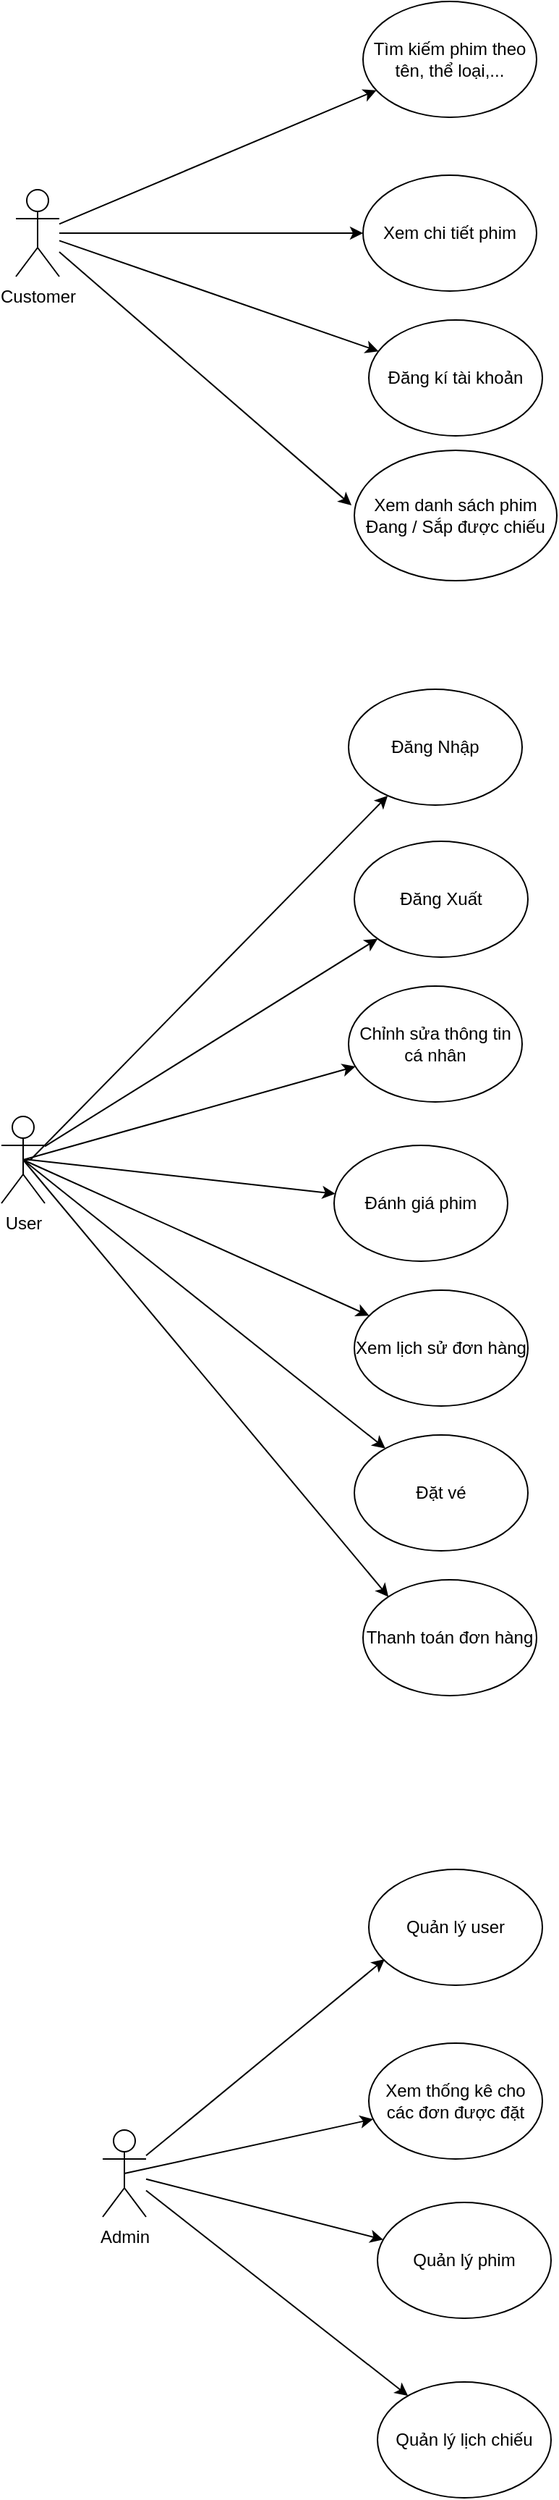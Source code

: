 <mxfile version="21.1.8" type="github">
  <diagram name="Trang-1" id="27Dqmn4jloWZ2EsQ8YqA">
    <mxGraphModel dx="1393" dy="835" grid="1" gridSize="10" guides="1" tooltips="1" connect="1" arrows="1" fold="1" page="1" pageScale="1" pageWidth="827" pageHeight="1169" math="0" shadow="0">
      <root>
        <mxCell id="0" />
        <mxCell id="1" parent="0" />
        <mxCell id="eiyXgNzEFOhZKsBE6SMP-1" value="Customer&lt;br&gt;" style="shape=umlActor;verticalLabelPosition=bottom;verticalAlign=top;html=1;outlineConnect=0;" parent="1" vertex="1">
          <mxGeometry x="110" y="200" width="30" height="60" as="geometry" />
        </mxCell>
        <mxCell id="eiyXgNzEFOhZKsBE6SMP-2" value="" style="endArrow=classic;html=1;rounded=0;" parent="1" source="eiyXgNzEFOhZKsBE6SMP-1" target="eiyXgNzEFOhZKsBE6SMP-3" edge="1">
          <mxGeometry width="50" height="50" relative="1" as="geometry">
            <mxPoint x="190" y="280" as="sourcePoint" />
            <mxPoint x="520" y="220" as="targetPoint" />
          </mxGeometry>
        </mxCell>
        <mxCell id="eiyXgNzEFOhZKsBE6SMP-3" value="Đăng kí tài khoản" style="ellipse;whiteSpace=wrap;html=1;" parent="1" vertex="1">
          <mxGeometry x="354" y="290" width="120" height="80" as="geometry" />
        </mxCell>
        <mxCell id="eiyXgNzEFOhZKsBE6SMP-4" value="Xem danh sách phim&lt;br&gt;Đang / Sắp được chiếu" style="ellipse;whiteSpace=wrap;html=1;" parent="1" vertex="1">
          <mxGeometry x="344" y="380" width="140" height="90" as="geometry" />
        </mxCell>
        <mxCell id="eiyXgNzEFOhZKsBE6SMP-5" value="" style="endArrow=classic;html=1;rounded=0;entryX=-0.014;entryY=0.422;entryDx=0;entryDy=0;entryPerimeter=0;" parent="1" source="eiyXgNzEFOhZKsBE6SMP-1" target="eiyXgNzEFOhZKsBE6SMP-4" edge="1">
          <mxGeometry width="50" height="50" relative="1" as="geometry">
            <mxPoint x="140" y="320" as="sourcePoint" />
            <mxPoint x="320" y="410" as="targetPoint" />
          </mxGeometry>
        </mxCell>
        <mxCell id="eiyXgNzEFOhZKsBE6SMP-6" value="" style="endArrow=classic;html=1;rounded=0;" parent="1" source="eiyXgNzEFOhZKsBE6SMP-1" target="eiyXgNzEFOhZKsBE6SMP-7" edge="1">
          <mxGeometry width="50" height="50" relative="1" as="geometry">
            <mxPoint x="180" y="250" as="sourcePoint" />
            <mxPoint x="330" y="240" as="targetPoint" />
          </mxGeometry>
        </mxCell>
        <mxCell id="eiyXgNzEFOhZKsBE6SMP-7" value="Xem chi tiết phim" style="ellipse;whiteSpace=wrap;html=1;" parent="1" vertex="1">
          <mxGeometry x="350" y="190" width="120" height="80" as="geometry" />
        </mxCell>
        <mxCell id="eiyXgNzEFOhZKsBE6SMP-8" value="Tìm kiếm phim theo tên, thể loại,..." style="ellipse;whiteSpace=wrap;html=1;" parent="1" vertex="1">
          <mxGeometry x="350" y="70" width="120" height="80" as="geometry" />
        </mxCell>
        <mxCell id="eiyXgNzEFOhZKsBE6SMP-9" value="" style="endArrow=classic;html=1;rounded=0;" parent="1" source="eiyXgNzEFOhZKsBE6SMP-1" target="eiyXgNzEFOhZKsBE6SMP-8" edge="1">
          <mxGeometry width="50" height="50" relative="1" as="geometry">
            <mxPoint x="170" y="220" as="sourcePoint" />
            <mxPoint x="310" y="140" as="targetPoint" />
          </mxGeometry>
        </mxCell>
        <mxCell id="eiyXgNzEFOhZKsBE6SMP-11" value="User&lt;br&gt;&lt;br&gt;" style="shape=umlActor;verticalLabelPosition=bottom;verticalAlign=top;html=1;outlineConnect=0;" parent="1" vertex="1">
          <mxGeometry x="100" y="840" width="30" height="60" as="geometry" />
        </mxCell>
        <mxCell id="eiyXgNzEFOhZKsBE6SMP-14" value="Đăng Nhập" style="ellipse;whiteSpace=wrap;html=1;" parent="1" vertex="1">
          <mxGeometry x="340" y="545" width="120" height="80" as="geometry" />
        </mxCell>
        <mxCell id="eiyXgNzEFOhZKsBE6SMP-15" value="Đăng Xuất" style="ellipse;whiteSpace=wrap;html=1;" parent="1" vertex="1">
          <mxGeometry x="344" y="650" width="120" height="80" as="geometry" />
        </mxCell>
        <mxCell id="eiyXgNzEFOhZKsBE6SMP-16" value="Chỉnh sửa thông tin cá nhân" style="ellipse;whiteSpace=wrap;html=1;" parent="1" vertex="1">
          <mxGeometry x="340" y="750" width="120" height="80" as="geometry" />
        </mxCell>
        <mxCell id="eiyXgNzEFOhZKsBE6SMP-17" value="Đánh giá phim" style="ellipse;whiteSpace=wrap;html=1;" parent="1" vertex="1">
          <mxGeometry x="330" y="860" width="120" height="80" as="geometry" />
        </mxCell>
        <mxCell id="eiyXgNzEFOhZKsBE6SMP-18" value="Xem lịch sử đơn hàng" style="ellipse;whiteSpace=wrap;html=1;" parent="1" vertex="1">
          <mxGeometry x="344" y="960" width="120" height="80" as="geometry" />
        </mxCell>
        <mxCell id="eiyXgNzEFOhZKsBE6SMP-19" value="Đặt vé" style="ellipse;whiteSpace=wrap;html=1;" parent="1" vertex="1">
          <mxGeometry x="344" y="1060" width="120" height="80" as="geometry" />
        </mxCell>
        <mxCell id="eiyXgNzEFOhZKsBE6SMP-20" value="Thanh toán đơn hàng" style="ellipse;whiteSpace=wrap;html=1;" parent="1" vertex="1">
          <mxGeometry x="350" y="1160" width="120" height="80" as="geometry" />
        </mxCell>
        <mxCell id="eiyXgNzEFOhZKsBE6SMP-22" value="Admin" style="shape=umlActor;verticalLabelPosition=bottom;verticalAlign=top;html=1;outlineConnect=0;" parent="1" vertex="1">
          <mxGeometry x="170" y="1540" width="30" height="60" as="geometry" />
        </mxCell>
        <mxCell id="eiyXgNzEFOhZKsBE6SMP-23" value="Quản lý user" style="ellipse;whiteSpace=wrap;html=1;" parent="1" vertex="1">
          <mxGeometry x="354" y="1360" width="120" height="80" as="geometry" />
        </mxCell>
        <mxCell id="eiyXgNzEFOhZKsBE6SMP-24" value="Xem thống kê cho các đơn được đặt" style="ellipse;whiteSpace=wrap;html=1;" parent="1" vertex="1">
          <mxGeometry x="354" y="1480" width="120" height="80" as="geometry" />
        </mxCell>
        <mxCell id="eiyXgNzEFOhZKsBE6SMP-25" value="Quản lý phim" style="ellipse;whiteSpace=wrap;html=1;" parent="1" vertex="1">
          <mxGeometry x="360" y="1590" width="120" height="80" as="geometry" />
        </mxCell>
        <mxCell id="eiyXgNzEFOhZKsBE6SMP-26" value="Quản lý lịch chiếu" style="ellipse;whiteSpace=wrap;html=1;" parent="1" vertex="1">
          <mxGeometry x="360" y="1714" width="120" height="80" as="geometry" />
        </mxCell>
        <mxCell id="eiyXgNzEFOhZKsBE6SMP-27" value="" style="endArrow=classic;html=1;rounded=0;exitX=0.5;exitY=0.5;exitDx=0;exitDy=0;exitPerimeter=0;" parent="1" source="eiyXgNzEFOhZKsBE6SMP-11" target="eiyXgNzEFOhZKsBE6SMP-14" edge="1">
          <mxGeometry width="50" height="50" relative="1" as="geometry">
            <mxPoint x="390" y="1020" as="sourcePoint" />
            <mxPoint x="440" y="970" as="targetPoint" />
            <Array as="points">
              <mxPoint x="120" y="870" />
            </Array>
          </mxGeometry>
        </mxCell>
        <mxCell id="eiyXgNzEFOhZKsBE6SMP-34" value="" style="endArrow=classic;html=1;rounded=0;" parent="1" source="eiyXgNzEFOhZKsBE6SMP-11" target="eiyXgNzEFOhZKsBE6SMP-15" edge="1">
          <mxGeometry width="50" height="50" relative="1" as="geometry">
            <mxPoint x="390" y="1020" as="sourcePoint" />
            <mxPoint x="440" y="970" as="targetPoint" />
          </mxGeometry>
        </mxCell>
        <mxCell id="eiyXgNzEFOhZKsBE6SMP-35" value="" style="endArrow=classic;html=1;rounded=0;exitX=0.5;exitY=0.5;exitDx=0;exitDy=0;exitPerimeter=0;" parent="1" source="eiyXgNzEFOhZKsBE6SMP-11" target="eiyXgNzEFOhZKsBE6SMP-16" edge="1">
          <mxGeometry width="50" height="50" relative="1" as="geometry">
            <mxPoint x="140" y="871" as="sourcePoint" />
            <mxPoint x="370" y="727" as="targetPoint" />
          </mxGeometry>
        </mxCell>
        <mxCell id="eiyXgNzEFOhZKsBE6SMP-36" value="" style="endArrow=classic;html=1;rounded=0;" parent="1" target="eiyXgNzEFOhZKsBE6SMP-17" edge="1">
          <mxGeometry width="50" height="50" relative="1" as="geometry">
            <mxPoint x="120" y="870" as="sourcePoint" />
            <mxPoint x="380" y="737" as="targetPoint" />
          </mxGeometry>
        </mxCell>
        <mxCell id="eiyXgNzEFOhZKsBE6SMP-37" value="" style="endArrow=classic;html=1;rounded=0;exitX=0.5;exitY=0.5;exitDx=0;exitDy=0;exitPerimeter=0;" parent="1" source="eiyXgNzEFOhZKsBE6SMP-11" target="eiyXgNzEFOhZKsBE6SMP-18" edge="1">
          <mxGeometry width="50" height="50" relative="1" as="geometry">
            <mxPoint x="160" y="891" as="sourcePoint" />
            <mxPoint x="390" y="747" as="targetPoint" />
          </mxGeometry>
        </mxCell>
        <mxCell id="eiyXgNzEFOhZKsBE6SMP-38" value="" style="endArrow=classic;html=1;rounded=0;exitX=0.5;exitY=0.5;exitDx=0;exitDy=0;exitPerimeter=0;" parent="1" source="eiyXgNzEFOhZKsBE6SMP-11" target="eiyXgNzEFOhZKsBE6SMP-19" edge="1">
          <mxGeometry width="50" height="50" relative="1" as="geometry">
            <mxPoint x="125" y="880" as="sourcePoint" />
            <mxPoint x="364" y="988" as="targetPoint" />
          </mxGeometry>
        </mxCell>
        <mxCell id="eiyXgNzEFOhZKsBE6SMP-39" value="" style="endArrow=classic;html=1;rounded=0;exitX=0.5;exitY=0.5;exitDx=0;exitDy=0;exitPerimeter=0;entryX=0;entryY=0;entryDx=0;entryDy=0;" parent="1" source="eiyXgNzEFOhZKsBE6SMP-11" target="eiyXgNzEFOhZKsBE6SMP-20" edge="1">
          <mxGeometry width="50" height="50" relative="1" as="geometry">
            <mxPoint x="135" y="890" as="sourcePoint" />
            <mxPoint x="374" y="998" as="targetPoint" />
          </mxGeometry>
        </mxCell>
        <mxCell id="eiyXgNzEFOhZKsBE6SMP-40" value="" style="endArrow=classic;html=1;rounded=0;entryX=0.092;entryY=0.775;entryDx=0;entryDy=0;entryPerimeter=0;" parent="1" source="eiyXgNzEFOhZKsBE6SMP-22" target="eiyXgNzEFOhZKsBE6SMP-23" edge="1">
          <mxGeometry width="50" height="50" relative="1" as="geometry">
            <mxPoint x="390" y="1620" as="sourcePoint" />
            <mxPoint x="440" y="1570" as="targetPoint" />
          </mxGeometry>
        </mxCell>
        <mxCell id="eiyXgNzEFOhZKsBE6SMP-41" value="" style="endArrow=classic;html=1;rounded=0;exitX=0.5;exitY=0.5;exitDx=0;exitDy=0;exitPerimeter=0;" parent="1" source="eiyXgNzEFOhZKsBE6SMP-22" target="eiyXgNzEFOhZKsBE6SMP-24" edge="1">
          <mxGeometry width="50" height="50" relative="1" as="geometry">
            <mxPoint x="220" y="1530" as="sourcePoint" />
            <mxPoint x="375" y="1432" as="targetPoint" />
          </mxGeometry>
        </mxCell>
        <mxCell id="eiyXgNzEFOhZKsBE6SMP-43" value="" style="endArrow=classic;html=1;rounded=0;" parent="1" source="eiyXgNzEFOhZKsBE6SMP-22" target="eiyXgNzEFOhZKsBE6SMP-25" edge="1">
          <mxGeometry width="50" height="50" relative="1" as="geometry">
            <mxPoint x="390" y="1620" as="sourcePoint" />
            <mxPoint x="440" y="1570" as="targetPoint" />
          </mxGeometry>
        </mxCell>
        <mxCell id="eiyXgNzEFOhZKsBE6SMP-44" value="" style="endArrow=classic;html=1;rounded=0;" parent="1" source="eiyXgNzEFOhZKsBE6SMP-22" target="eiyXgNzEFOhZKsBE6SMP-26" edge="1">
          <mxGeometry width="50" height="50" relative="1" as="geometry">
            <mxPoint x="220" y="1532" as="sourcePoint" />
            <mxPoint x="385" y="1442" as="targetPoint" />
          </mxGeometry>
        </mxCell>
      </root>
    </mxGraphModel>
  </diagram>
</mxfile>
